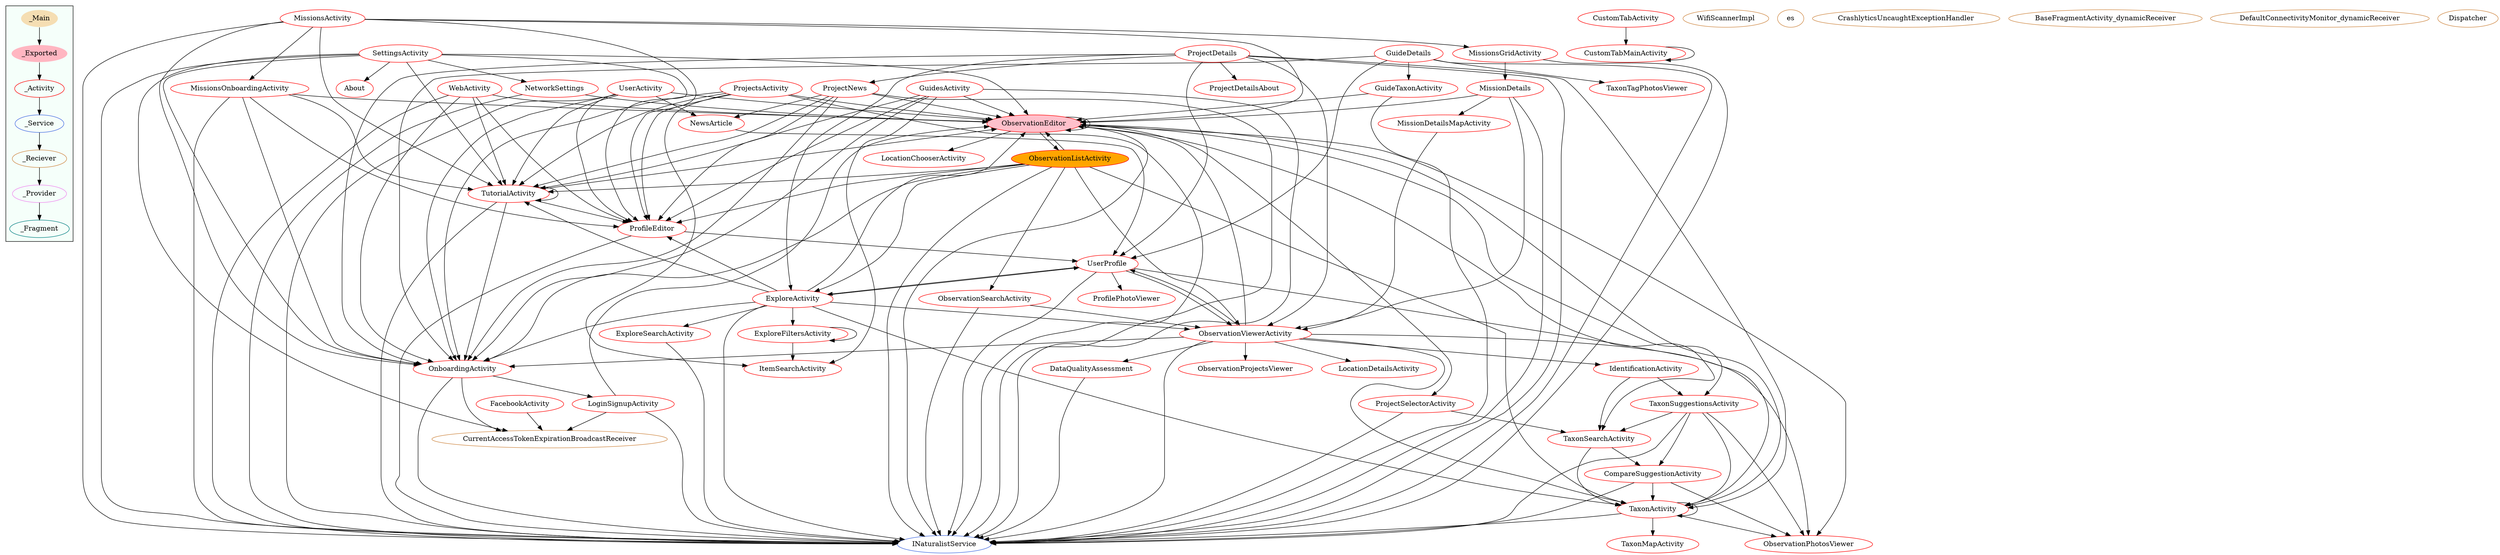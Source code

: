 digraph G {
subgraph cluster_legend{ 
bgcolor=mintcream;
_Activity[color = red];
_Service[color = royalblue];
_Provider[color = violet];
_Reciever[color = peru];
_Fragment[color = teal];
_Main[style=filled, fillcolor=wheat, color = mintcream];
_Exported[style=filled, fillcolor=lightpink, color = mintcream];
_Main -> _Exported -> _Activity -> _Service -> _Reciever -> _Provider -> _Fragment; 
}
ObservationEditor[style=filled, fillcolor=pink, color = red];
ProfilePhotoViewer[color = red];
OnboardingActivity[color = red];
NetworkSettings[color = red];
TutorialActivity[color = red];
LoginSignupActivity[color = red];
MissionDetailsMapActivity[color = red];
TaxonSuggestionsActivity[color = red];
ObservationSearchActivity[color = red];
ObservationProjectsViewer[color = red];
MissionDetails[color = red];
ProjectSelectorActivity[color = red];
ExploreFiltersActivity[color = red];
MissionsActivity[color = red];
LocationDetailsActivity[color = red];
ExploreActivity[color = red];
IdentificationActivity[color = red];
DataQualityAssessment[color = red];
GuideDetails[color = red];
CustomTabActivity[color = red];
ObservationListActivity[style=filled, fillcolor=orange, color = red];
ProjectDetailsAbout[color = red];
TaxonSearchActivity[color = red];
TaxonMapActivity[color = red];
ObservationPhotosViewer[color = red];
ProjectNews[color = red];
UserProfile[color = red];
MissionsGridActivity[color = red];
GuideTaxonActivity[color = red];
TaxonTagPhotosViewer[color = red];
FacebookActivity[color = red];
UserActivity[color = red];
ProfileEditor[color = red];
About[color = red];
CompareSuggestionActivity[color = red];
LocationChooserActivity[color = red];
WebActivity[color = red];
SettingsActivity[color = red];
CustomTabMainActivity[color = red];
ProjectDetails[color = red];
TaxonActivity[color = red];
MissionsOnboardingActivity[color = red];
ObservationViewerActivity[color = red];
NewsArticle[color = red];
ExploreSearchActivity[color = red];
GuidesActivity[color = red];
ItemSearchActivity[color = red];
ProjectsActivity[color = red];
INaturalistService[color = royalblue];
CurrentAccessTokenExpirationBroadcastReceiver[color = peru];
WifiScannerImpl[color = peru];
es[color = peru];
CrashlyticsUncaughtExceptionHandler[color = peru];
CrashlyticsUncaughtExceptionHandler[color = peru];
BaseFragmentActivity_dynamicReceiver[color = peru];
DefaultConnectivityMonitor_dynamicReceiver[color = peru];
Dispatcher[color = peru];
ObservationEditor->ObservationListActivity;
ObservationEditor->ObservationEditor;
ObservationEditor->TaxonSuggestionsActivity;
ObservationEditor->ProjectSelectorActivity;
ObservationEditor->ObservationPhotosViewer;
ObservationEditor->TaxonSearchActivity;
ObservationEditor->LocationChooserActivity;
ObservationEditor->INaturalistService;
NetworkSettings->INaturalistService;
NetworkSettings->ObservationEditor;
OnboardingActivity->INaturalistService;
OnboardingActivity->CurrentAccessTokenExpirationBroadcastReceiver;
OnboardingActivity->LoginSignupActivity;
TutorialActivity->INaturalistService;
TutorialActivity->ObservationEditor;
TutorialActivity->ProfileEditor;
TutorialActivity->OnboardingActivity;
TutorialActivity->TutorialActivity;
LoginSignupActivity->CurrentAccessTokenExpirationBroadcastReceiver;
LoginSignupActivity->INaturalistService;
LoginSignupActivity->ObservationEditor;
MissionDetailsMapActivity->ObservationViewerActivity;
TaxonSuggestionsActivity->CompareSuggestionActivity;
TaxonSuggestionsActivity->TaxonActivity;
TaxonSuggestionsActivity->TaxonSearchActivity;
TaxonSuggestionsActivity->ObservationPhotosViewer;
TaxonSuggestionsActivity->INaturalistService;
ObservationSearchActivity->ObservationViewerActivity;
ObservationSearchActivity->INaturalistService;
MissionDetails->ObservationViewerActivity;
MissionDetails->ObservationEditor;
MissionDetails->INaturalistService;
MissionDetails->MissionDetailsMapActivity;
ExploreFiltersActivity->ItemSearchActivity;
ExploreFiltersActivity->ExploreFiltersActivity;
ProjectSelectorActivity->INaturalistService;
ProjectSelectorActivity->TaxonSearchActivity;
MissionsActivity->INaturalistService;
MissionsActivity->ObservationEditor;
MissionsActivity->ProfileEditor;
MissionsActivity->TutorialActivity;
MissionsActivity->MissionsOnboardingActivity;
MissionsActivity->OnboardingActivity;
MissionsActivity->MissionsGridActivity;
ExploreActivity->ObservationEditor;
ExploreActivity->INaturalistService;
ExploreActivity->ProfileEditor;
ExploreActivity->TutorialActivity;
ExploreActivity->ObservationViewerActivity;
ExploreActivity->UserProfile;
ExploreActivity->OnboardingActivity;
ExploreActivity->ExploreSearchActivity;
ExploreActivity->TaxonActivity;
ExploreActivity->ExploreFiltersActivity;
IdentificationActivity->TaxonSuggestionsActivity;
IdentificationActivity->TaxonSearchActivity;
GuideDetails->UserProfile;
GuideDetails->TaxonTagPhotosViewer;
GuideDetails->INaturalistService;
GuideDetails->OnboardingActivity;
GuideDetails->GuideTaxonActivity;
DataQualityAssessment->INaturalistService;
CustomTabActivity->CustomTabMainActivity;
ObservationListActivity->ObservationEditor;
ObservationListActivity->INaturalistService;
ObservationListActivity->ObservationViewerActivity;
ObservationListActivity->ExploreActivity;
ObservationListActivity->TaxonActivity;
ObservationListActivity->OnboardingActivity;
ObservationListActivity->ProfileEditor;
ObservationListActivity->ObservationSearchActivity;
ObservationListActivity->TutorialActivity;
TaxonSearchActivity->CompareSuggestionActivity;
TaxonSearchActivity->TaxonActivity;
ProjectNews->ProfileEditor;
ProjectNews->OnboardingActivity;
ProjectNews->ObservationEditor;
ProjectNews->INaturalistService;
ProjectNews->NewsArticle;
ProjectNews->TutorialActivity;
MissionsGridActivity->INaturalistService;
MissionsGridActivity->MissionDetails;
UserProfile->INaturalistService;
UserProfile->ObservationViewerActivity;
UserProfile->TaxonActivity;
UserProfile->ExploreActivity;
UserProfile->ProfilePhotoViewer;
GuideTaxonActivity->ObservationEditor;
GuideTaxonActivity->INaturalistService;
FacebookActivity->CurrentAccessTokenExpirationBroadcastReceiver;
UserActivity->INaturalistService;
UserActivity->ObservationEditor;
UserActivity->ProfileEditor;
UserActivity->TutorialActivity;
UserActivity->OnboardingActivity;
UserActivity->NewsArticle;
ProfileEditor->INaturalistService;
ProfileEditor->UserProfile;
CompareSuggestionActivity->ObservationPhotosViewer;
CompareSuggestionActivity->TaxonActivity;
CompareSuggestionActivity->INaturalistService;
WebActivity->INaturalistService;
WebActivity->ObservationEditor;
WebActivity->ProfileEditor;
WebActivity->OnboardingActivity;
WebActivity->TutorialActivity;
CustomTabMainActivity->CustomTabMainActivity;
SettingsActivity->ObservationEditor;
SettingsActivity->ProfileEditor;
SettingsActivity->About;
SettingsActivity->INaturalistService;
SettingsActivity->OnboardingActivity;
SettingsActivity->NetworkSettings;
SettingsActivity->CurrentAccessTokenExpirationBroadcastReceiver;
SettingsActivity->TutorialActivity;
TaxonActivity->INaturalistService;
TaxonActivity->ObservationPhotosViewer;
TaxonActivity->TaxonMapActivity;
TaxonActivity->ObservationEditor;
TaxonActivity->TaxonActivity;
ProjectDetails->INaturalistService;
ProjectDetails->ProjectDetailsAbout;
ProjectDetails->ObservationViewerActivity;
ProjectDetails->TaxonActivity;
ProjectDetails->UserProfile;
ProjectDetails->OnboardingActivity;
ProjectDetails->ProjectNews;
ProjectDetails->ExploreActivity;
MissionsOnboardingActivity->ObservationEditor;
MissionsOnboardingActivity->TutorialActivity;
MissionsOnboardingActivity->ProfileEditor;
MissionsOnboardingActivity->INaturalistService;
MissionsOnboardingActivity->OnboardingActivity;
ObservationViewerActivity->UserProfile;
ObservationViewerActivity->INaturalistService;
ObservationViewerActivity->ObservationEditor;
ObservationViewerActivity->ObservationPhotosViewer;
ObservationViewerActivity->OnboardingActivity;
ObservationViewerActivity->IdentificationActivity;
ObservationViewerActivity->TaxonActivity;
ObservationViewerActivity->ObservationProjectsViewer;
ObservationViewerActivity->LocationDetailsActivity;
ObservationViewerActivity->DataQualityAssessment;
ExploreSearchActivity->INaturalistService;
NewsArticle->UserProfile;
GuidesActivity->OnboardingActivity;
GuidesActivity->TutorialActivity;
GuidesActivity->ObservationEditor;
GuidesActivity->INaturalistService;
GuidesActivity->ItemSearchActivity;
GuidesActivity->ProfileEditor;
ProjectsActivity->ObservationEditor;
ProjectsActivity->OnboardingActivity;
ProjectsActivity->ItemSearchActivity;
ProjectsActivity->INaturalistService;
ProjectsActivity->ProfileEditor;
ProjectsActivity->TutorialActivity;
}
